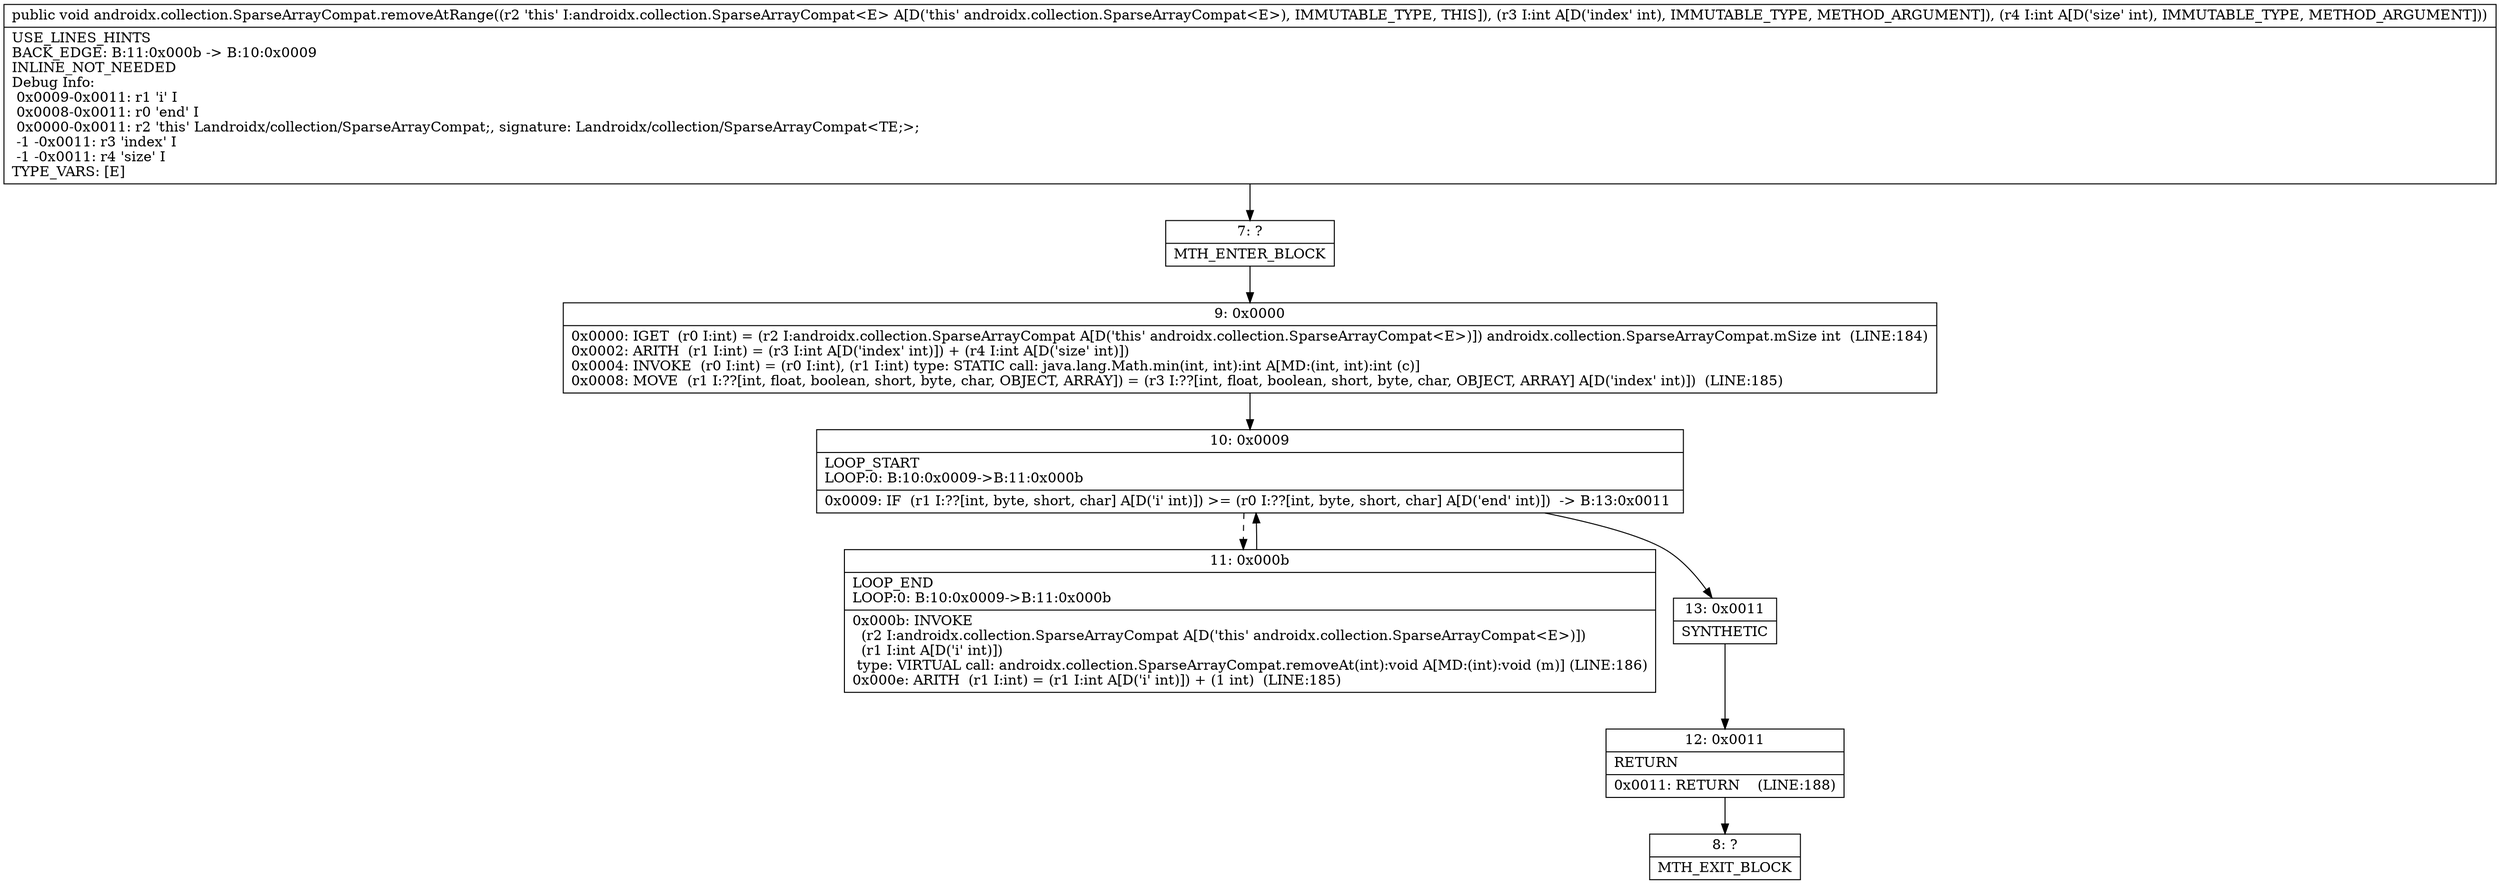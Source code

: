 digraph "CFG forandroidx.collection.SparseArrayCompat.removeAtRange(II)V" {
Node_7 [shape=record,label="{7\:\ ?|MTH_ENTER_BLOCK\l}"];
Node_9 [shape=record,label="{9\:\ 0x0000|0x0000: IGET  (r0 I:int) = (r2 I:androidx.collection.SparseArrayCompat A[D('this' androidx.collection.SparseArrayCompat\<E\>)]) androidx.collection.SparseArrayCompat.mSize int  (LINE:184)\l0x0002: ARITH  (r1 I:int) = (r3 I:int A[D('index' int)]) + (r4 I:int A[D('size' int)]) \l0x0004: INVOKE  (r0 I:int) = (r0 I:int), (r1 I:int) type: STATIC call: java.lang.Math.min(int, int):int A[MD:(int, int):int (c)]\l0x0008: MOVE  (r1 I:??[int, float, boolean, short, byte, char, OBJECT, ARRAY]) = (r3 I:??[int, float, boolean, short, byte, char, OBJECT, ARRAY] A[D('index' int)])  (LINE:185)\l}"];
Node_10 [shape=record,label="{10\:\ 0x0009|LOOP_START\lLOOP:0: B:10:0x0009\-\>B:11:0x000b\l|0x0009: IF  (r1 I:??[int, byte, short, char] A[D('i' int)]) \>= (r0 I:??[int, byte, short, char] A[D('end' int)])  \-\> B:13:0x0011 \l}"];
Node_11 [shape=record,label="{11\:\ 0x000b|LOOP_END\lLOOP:0: B:10:0x0009\-\>B:11:0x000b\l|0x000b: INVOKE  \l  (r2 I:androidx.collection.SparseArrayCompat A[D('this' androidx.collection.SparseArrayCompat\<E\>)])\l  (r1 I:int A[D('i' int)])\l type: VIRTUAL call: androidx.collection.SparseArrayCompat.removeAt(int):void A[MD:(int):void (m)] (LINE:186)\l0x000e: ARITH  (r1 I:int) = (r1 I:int A[D('i' int)]) + (1 int)  (LINE:185)\l}"];
Node_13 [shape=record,label="{13\:\ 0x0011|SYNTHETIC\l}"];
Node_12 [shape=record,label="{12\:\ 0x0011|RETURN\l|0x0011: RETURN    (LINE:188)\l}"];
Node_8 [shape=record,label="{8\:\ ?|MTH_EXIT_BLOCK\l}"];
MethodNode[shape=record,label="{public void androidx.collection.SparseArrayCompat.removeAtRange((r2 'this' I:androidx.collection.SparseArrayCompat\<E\> A[D('this' androidx.collection.SparseArrayCompat\<E\>), IMMUTABLE_TYPE, THIS]), (r3 I:int A[D('index' int), IMMUTABLE_TYPE, METHOD_ARGUMENT]), (r4 I:int A[D('size' int), IMMUTABLE_TYPE, METHOD_ARGUMENT]))  | USE_LINES_HINTS\lBACK_EDGE: B:11:0x000b \-\> B:10:0x0009\lINLINE_NOT_NEEDED\lDebug Info:\l  0x0009\-0x0011: r1 'i' I\l  0x0008\-0x0011: r0 'end' I\l  0x0000\-0x0011: r2 'this' Landroidx\/collection\/SparseArrayCompat;, signature: Landroidx\/collection\/SparseArrayCompat\<TE;\>;\l  \-1 \-0x0011: r3 'index' I\l  \-1 \-0x0011: r4 'size' I\lTYPE_VARS: [E]\l}"];
MethodNode -> Node_7;Node_7 -> Node_9;
Node_9 -> Node_10;
Node_10 -> Node_11[style=dashed];
Node_10 -> Node_13;
Node_11 -> Node_10;
Node_13 -> Node_12;
Node_12 -> Node_8;
}

